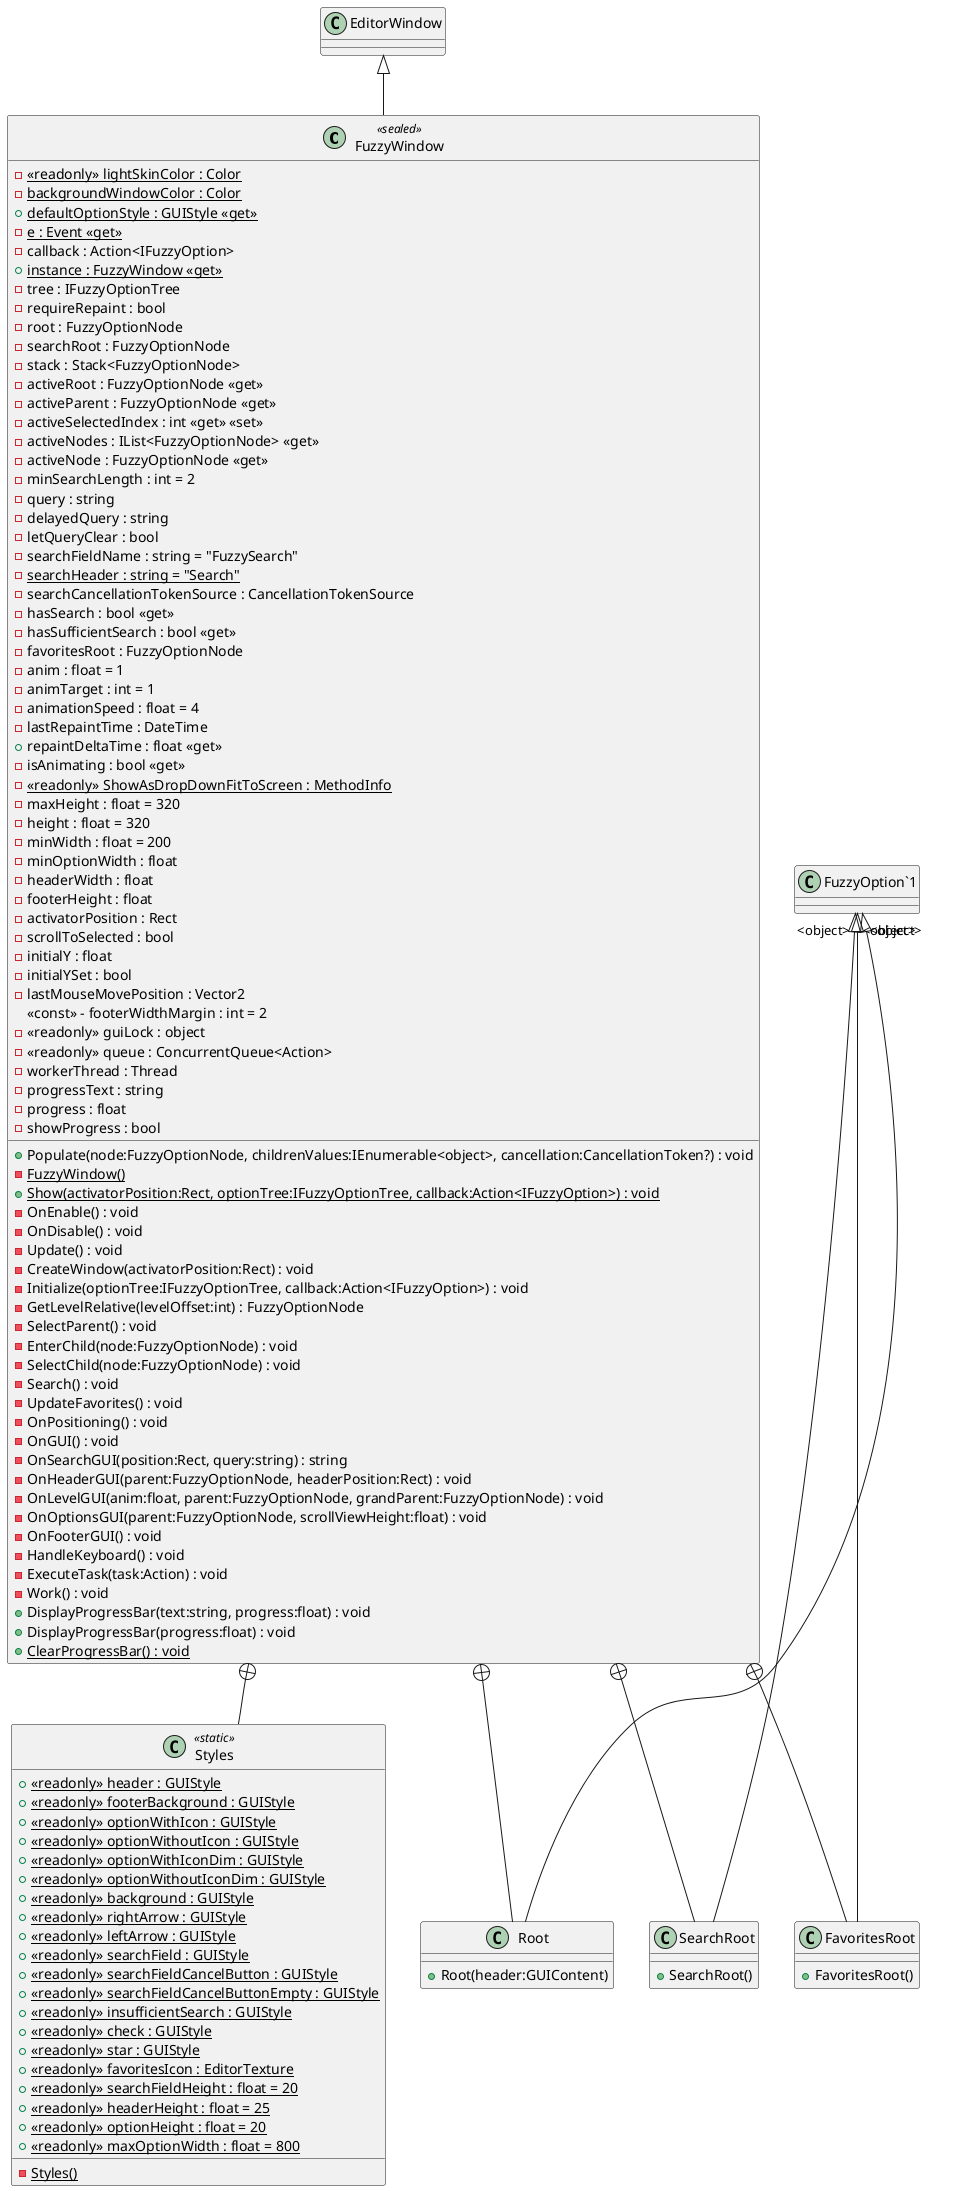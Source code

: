 @startuml
class FuzzyWindow <<sealed>> {
    - {static} <<readonly>> lightSkinColor : Color
    - {static} backgroundWindowColor : Color
    + Populate(node:FuzzyOptionNode, childrenValues:IEnumerable<object>, cancellation:CancellationToken?) : void
    {static} - FuzzyWindow()
    + {static} defaultOptionStyle : GUIStyle <<get>>
    - {static} e : Event <<get>>
    - callback : Action<IFuzzyOption>
    + {static} instance : FuzzyWindow <<get>>
    - tree : IFuzzyOptionTree
    - requireRepaint : bool
    + {static} Show(activatorPosition:Rect, optionTree:IFuzzyOptionTree, callback:Action<IFuzzyOption>) : void
    - OnEnable() : void
    - OnDisable() : void
    - Update() : void
    - CreateWindow(activatorPosition:Rect) : void
    - Initialize(optionTree:IFuzzyOptionTree, callback:Action<IFuzzyOption>) : void
    - root : FuzzyOptionNode
    - searchRoot : FuzzyOptionNode
    - stack : Stack<FuzzyOptionNode>
    - activeRoot : FuzzyOptionNode <<get>>
    - activeParent : FuzzyOptionNode <<get>>
    - activeSelectedIndex : int <<get>> <<set>>
    - activeNodes : IList<FuzzyOptionNode> <<get>>
    - activeNode : FuzzyOptionNode <<get>>
    - GetLevelRelative(levelOffset:int) : FuzzyOptionNode
    - SelectParent() : void
    - EnterChild(node:FuzzyOptionNode) : void
    - SelectChild(node:FuzzyOptionNode) : void
    - minSearchLength : int = 2
    - query : string
    - delayedQuery : string
    - letQueryClear : bool
    - searchFieldName : string = "FuzzySearch"
    - {static} searchHeader : string = "Search"
    - searchCancellationTokenSource : CancellationTokenSource
    - hasSearch : bool <<get>>
    - hasSufficientSearch : bool <<get>>
    - Search() : void
    - favoritesRoot : FuzzyOptionNode
    - UpdateFavorites() : void
    - anim : float = 1
    - animTarget : int = 1
    - animationSpeed : float = 4
    - lastRepaintTime : DateTime
    + repaintDeltaTime : float <<get>>
    - isAnimating : bool <<get>>
    - {static} <<readonly>> ShowAsDropDownFitToScreen : MethodInfo
    - maxHeight : float = 320
    - height : float = 320
    - minWidth : float = 200
    - minOptionWidth : float
    - headerWidth : float
    - footerHeight : float
    - activatorPosition : Rect
    - scrollToSelected : bool
    - initialY : float
    - initialYSet : bool
    - OnPositioning() : void
    - OnGUI() : void
    - OnSearchGUI(position:Rect, query:string) : string
    - OnHeaderGUI(parent:FuzzyOptionNode, headerPosition:Rect) : void
    - OnLevelGUI(anim:float, parent:FuzzyOptionNode, grandParent:FuzzyOptionNode) : void
    - lastMouseMovePosition : Vector2
    - OnOptionsGUI(parent:FuzzyOptionNode, scrollViewHeight:float) : void
    <<const>> - footerWidthMargin : int = 2
    - OnFooterGUI() : void
    - HandleKeyboard() : void
    - <<readonly>> guiLock : object
    - ExecuteTask(task:Action) : void
    - <<readonly>> queue : ConcurrentQueue<Action>
    - workerThread : Thread
    - Work() : void
    - progressText : string
    - progress : float
    - showProgress : bool
    + DisplayProgressBar(text:string, progress:float) : void
    + DisplayProgressBar(progress:float) : void
    + {static} ClearProgressBar() : void
}
class Styles <<static>> {
    {static} - Styles()
    + {static} <<readonly>> header : GUIStyle
    + {static} <<readonly>> footerBackground : GUIStyle
    + {static} <<readonly>> optionWithIcon : GUIStyle
    + {static} <<readonly>> optionWithoutIcon : GUIStyle
    + {static} <<readonly>> optionWithIconDim : GUIStyle
    + {static} <<readonly>> optionWithoutIconDim : GUIStyle
    + {static} <<readonly>> background : GUIStyle
    + {static} <<readonly>> rightArrow : GUIStyle
    + {static} <<readonly>> leftArrow : GUIStyle
    + {static} <<readonly>> searchField : GUIStyle
    + {static} <<readonly>> searchFieldCancelButton : GUIStyle
    + {static} <<readonly>> searchFieldCancelButtonEmpty : GUIStyle
    + {static} <<readonly>> insufficientSearch : GUIStyle
    + {static} <<readonly>> check : GUIStyle
    + {static} <<readonly>> star : GUIStyle
    + {static} <<readonly>> favoritesIcon : EditorTexture
    + {static} <<readonly>> searchFieldHeight : float = 20
    + {static} <<readonly>> headerHeight : float = 25
    + {static} <<readonly>> optionHeight : float = 20
    + {static} <<readonly>> maxOptionWidth : float = 800
}
class Root {
    + Root(header:GUIContent)
}
class SearchRoot {
    + SearchRoot()
}
class FavoritesRoot {
    + FavoritesRoot()
}
EditorWindow <|-- FuzzyWindow
FuzzyWindow +-- Styles
FuzzyWindow +-- Root
"FuzzyOption`1" "<object>" <|-- Root
FuzzyWindow +-- SearchRoot
"FuzzyOption`1" "<object>" <|-- SearchRoot
FuzzyWindow +-- FavoritesRoot
"FuzzyOption`1" "<object>" <|-- FavoritesRoot
@enduml
